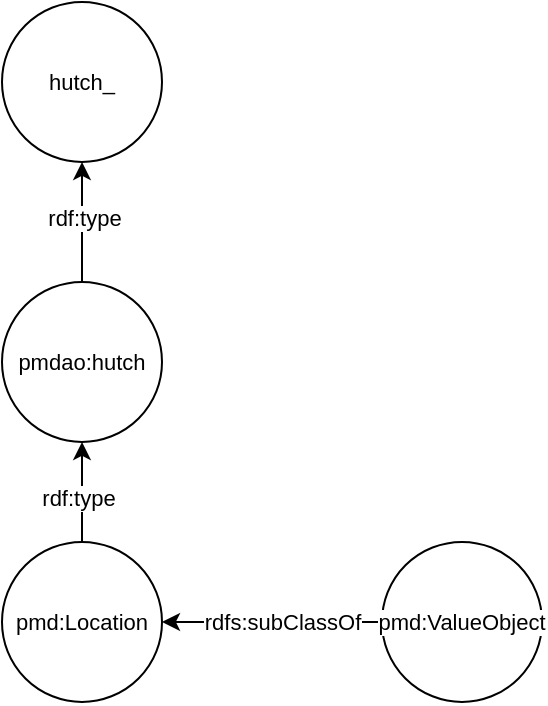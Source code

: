 <mxfile version="24.5.1" type="device">
  <diagram name="Page-1" id="MlPOnJugsh0KBnJBEeCN">
    <mxGraphModel dx="714" dy="854" grid="1" gridSize="10" guides="1" tooltips="1" connect="1" arrows="1" fold="1" page="1" pageScale="1" pageWidth="850" pageHeight="1100" math="0" shadow="0">
      <root>
        <mxCell id="0" />
        <mxCell id="1" parent="0" />
        <mxCell id="tr4XKJ347pT7xKCmirGM-1" value="hutch_" style="ellipse;whiteSpace=wrap;html=1;aspect=fixed;fontFamily=Helvetica;fontSize=11;fontColor=default;labelBackgroundColor=default;" vertex="1" parent="1">
          <mxGeometry x="370" y="423.95" width="80" height="80" as="geometry" />
        </mxCell>
        <mxCell id="tr4XKJ347pT7xKCmirGM-2" style="edgeStyle=none;rounded=0;orthogonalLoop=1;jettySize=auto;html=1;exitX=0;exitY=0.5;exitDx=0;exitDy=0;entryX=1;entryY=0.5;entryDx=0;entryDy=0;strokeColor=default;align=center;verticalAlign=middle;fontFamily=Helvetica;fontSize=11;fontColor=default;labelBackgroundColor=default;endArrow=classic;" edge="1" parent="1" source="tr4XKJ347pT7xKCmirGM-4" target="tr4XKJ347pT7xKCmirGM-10">
          <mxGeometry relative="1" as="geometry" />
        </mxCell>
        <mxCell id="tr4XKJ347pT7xKCmirGM-3" value="rdfs:subClassOf" style="edgeLabel;html=1;align=center;verticalAlign=middle;resizable=0;points=[];fontFamily=Helvetica;fontSize=11;fontColor=default;labelBackgroundColor=default;" vertex="1" connectable="0" parent="tr4XKJ347pT7xKCmirGM-2">
          <mxGeometry x="0.136" y="1" relative="1" as="geometry">
            <mxPoint x="12" y="-1" as="offset" />
          </mxGeometry>
        </mxCell>
        <mxCell id="tr4XKJ347pT7xKCmirGM-4" value="pmd:ValueObject" style="ellipse;whiteSpace=wrap;html=1;aspect=fixed;fontFamily=Helvetica;fontSize=11;fontColor=default;labelBackgroundColor=default;" vertex="1" parent="1">
          <mxGeometry x="560" y="693.95" width="80" height="80" as="geometry" />
        </mxCell>
        <mxCell id="tr4XKJ347pT7xKCmirGM-5" value="" style="edgeStyle=none;rounded=0;orthogonalLoop=1;jettySize=auto;html=1;strokeColor=default;align=center;verticalAlign=middle;fontFamily=Helvetica;fontSize=11;fontColor=default;labelBackgroundColor=default;endArrow=classic;" edge="1" parent="1" source="tr4XKJ347pT7xKCmirGM-7" target="tr4XKJ347pT7xKCmirGM-1">
          <mxGeometry relative="1" as="geometry" />
        </mxCell>
        <mxCell id="tr4XKJ347pT7xKCmirGM-6" value="rdf:type" style="edgeLabel;html=1;align=center;verticalAlign=middle;resizable=0;points=[];fontFamily=Helvetica;fontSize=11;fontColor=default;labelBackgroundColor=default;" vertex="1" connectable="0" parent="tr4XKJ347pT7xKCmirGM-5">
          <mxGeometry x="0.067" y="-1" relative="1" as="geometry">
            <mxPoint as="offset" />
          </mxGeometry>
        </mxCell>
        <mxCell id="tr4XKJ347pT7xKCmirGM-7" value="pmdao:hutch" style="ellipse;whiteSpace=wrap;html=1;aspect=fixed;fontFamily=Helvetica;fontSize=11;fontColor=default;labelBackgroundColor=default;" vertex="1" parent="1">
          <mxGeometry x="370" y="563.95" width="80" height="80" as="geometry" />
        </mxCell>
        <mxCell id="tr4XKJ347pT7xKCmirGM-8" value="" style="edgeStyle=none;rounded=0;orthogonalLoop=1;jettySize=auto;html=1;strokeColor=default;align=center;verticalAlign=middle;fontFamily=Helvetica;fontSize=11;fontColor=default;labelBackgroundColor=default;endArrow=classic;" edge="1" parent="1" source="tr4XKJ347pT7xKCmirGM-10" target="tr4XKJ347pT7xKCmirGM-7">
          <mxGeometry relative="1" as="geometry" />
        </mxCell>
        <mxCell id="tr4XKJ347pT7xKCmirGM-9" value="rdf:type" style="edgeLabel;html=1;align=center;verticalAlign=middle;resizable=0;points=[];fontFamily=Helvetica;fontSize=11;fontColor=default;labelBackgroundColor=default;" vertex="1" connectable="0" parent="tr4XKJ347pT7xKCmirGM-8">
          <mxGeometry x="-0.12" y="2" relative="1" as="geometry">
            <mxPoint as="offset" />
          </mxGeometry>
        </mxCell>
        <mxCell id="tr4XKJ347pT7xKCmirGM-10" value="pmd:Location" style="ellipse;whiteSpace=wrap;html=1;aspect=fixed;fontFamily=Helvetica;fontSize=11;fontColor=default;labelBackgroundColor=default;" vertex="1" parent="1">
          <mxGeometry x="370" y="693.95" width="80" height="80" as="geometry" />
        </mxCell>
      </root>
    </mxGraphModel>
  </diagram>
</mxfile>
